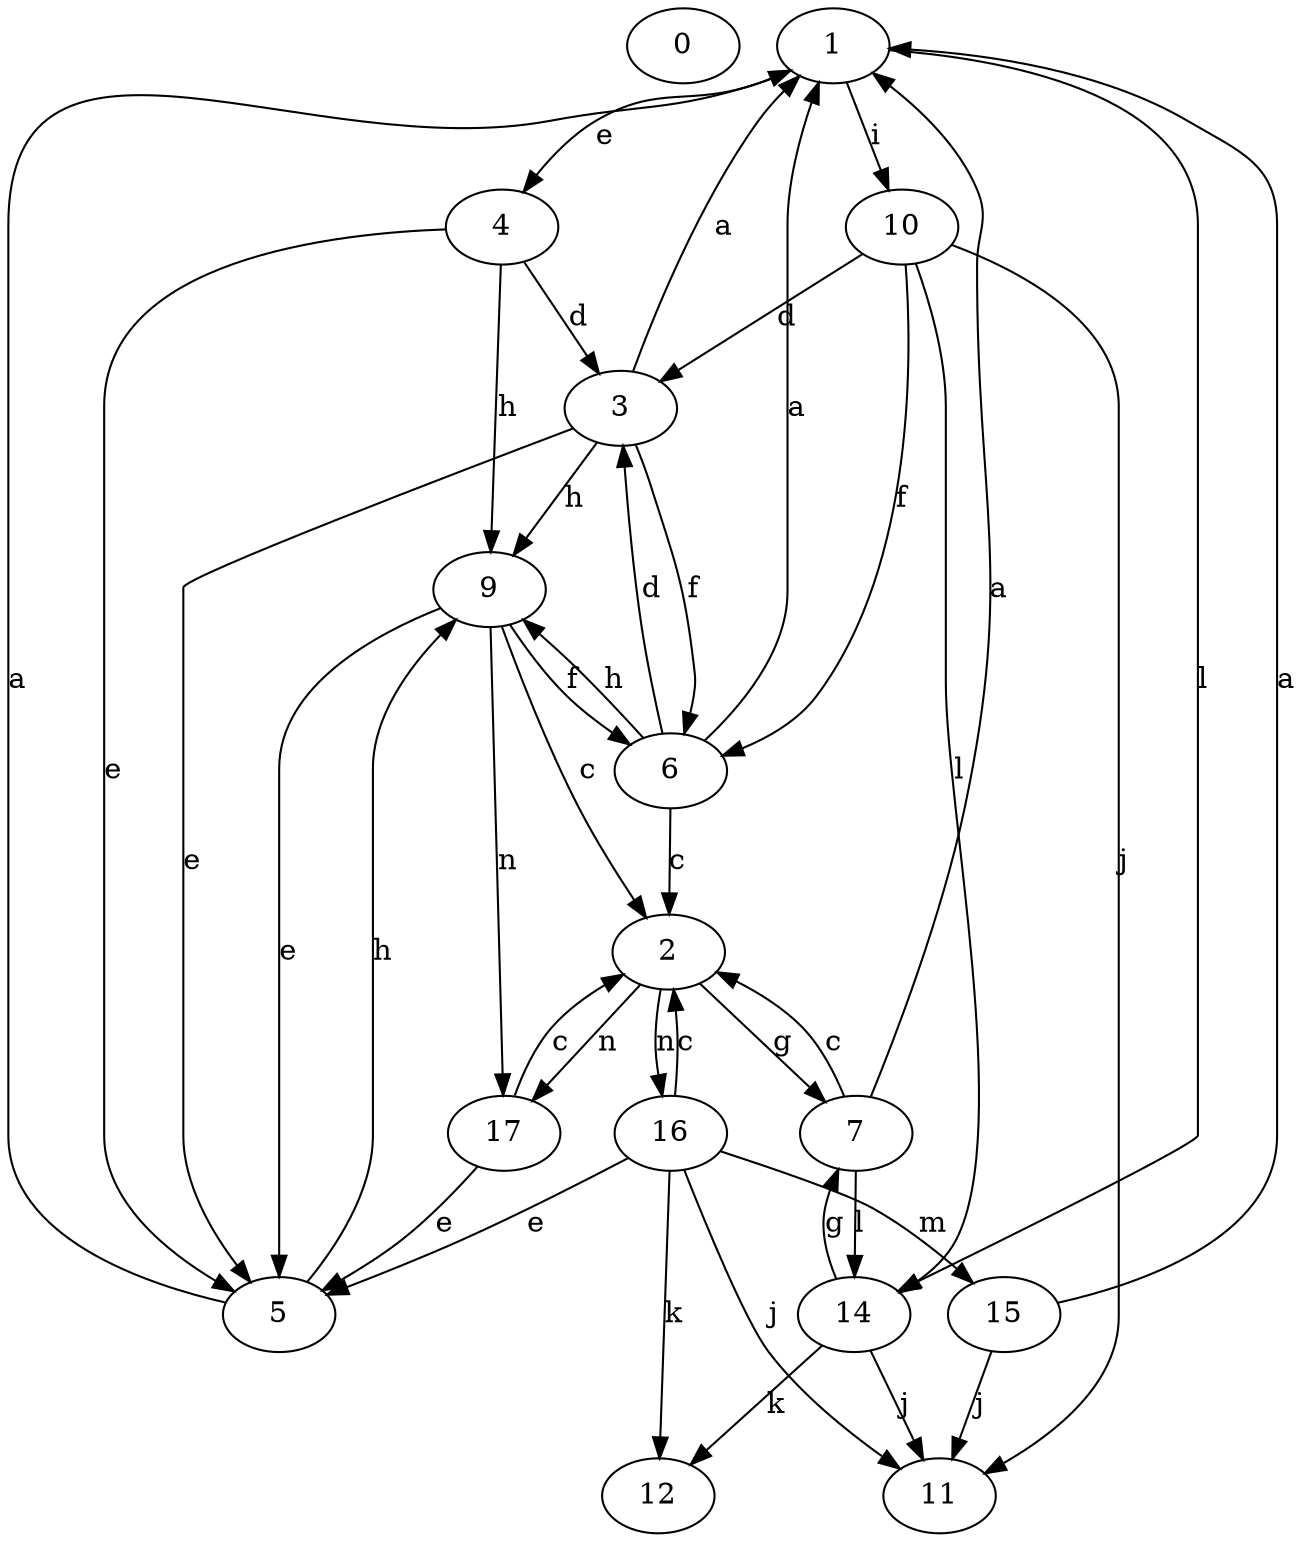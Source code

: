 strict digraph  {
0;
1;
2;
3;
4;
5;
6;
7;
9;
10;
11;
12;
14;
15;
16;
17;
1 -> 4  [label=e];
1 -> 10  [label=i];
1 -> 14  [label=l];
2 -> 7  [label=g];
2 -> 16  [label=n];
2 -> 17  [label=n];
3 -> 1  [label=a];
3 -> 5  [label=e];
3 -> 6  [label=f];
3 -> 9  [label=h];
4 -> 3  [label=d];
4 -> 5  [label=e];
4 -> 9  [label=h];
5 -> 1  [label=a];
5 -> 9  [label=h];
6 -> 1  [label=a];
6 -> 2  [label=c];
6 -> 3  [label=d];
6 -> 9  [label=h];
7 -> 1  [label=a];
7 -> 2  [label=c];
7 -> 14  [label=l];
9 -> 2  [label=c];
9 -> 5  [label=e];
9 -> 6  [label=f];
9 -> 17  [label=n];
10 -> 3  [label=d];
10 -> 6  [label=f];
10 -> 11  [label=j];
10 -> 14  [label=l];
14 -> 7  [label=g];
14 -> 11  [label=j];
14 -> 12  [label=k];
15 -> 1  [label=a];
15 -> 11  [label=j];
16 -> 2  [label=c];
16 -> 5  [label=e];
16 -> 11  [label=j];
16 -> 12  [label=k];
16 -> 15  [label=m];
17 -> 2  [label=c];
17 -> 5  [label=e];
}
